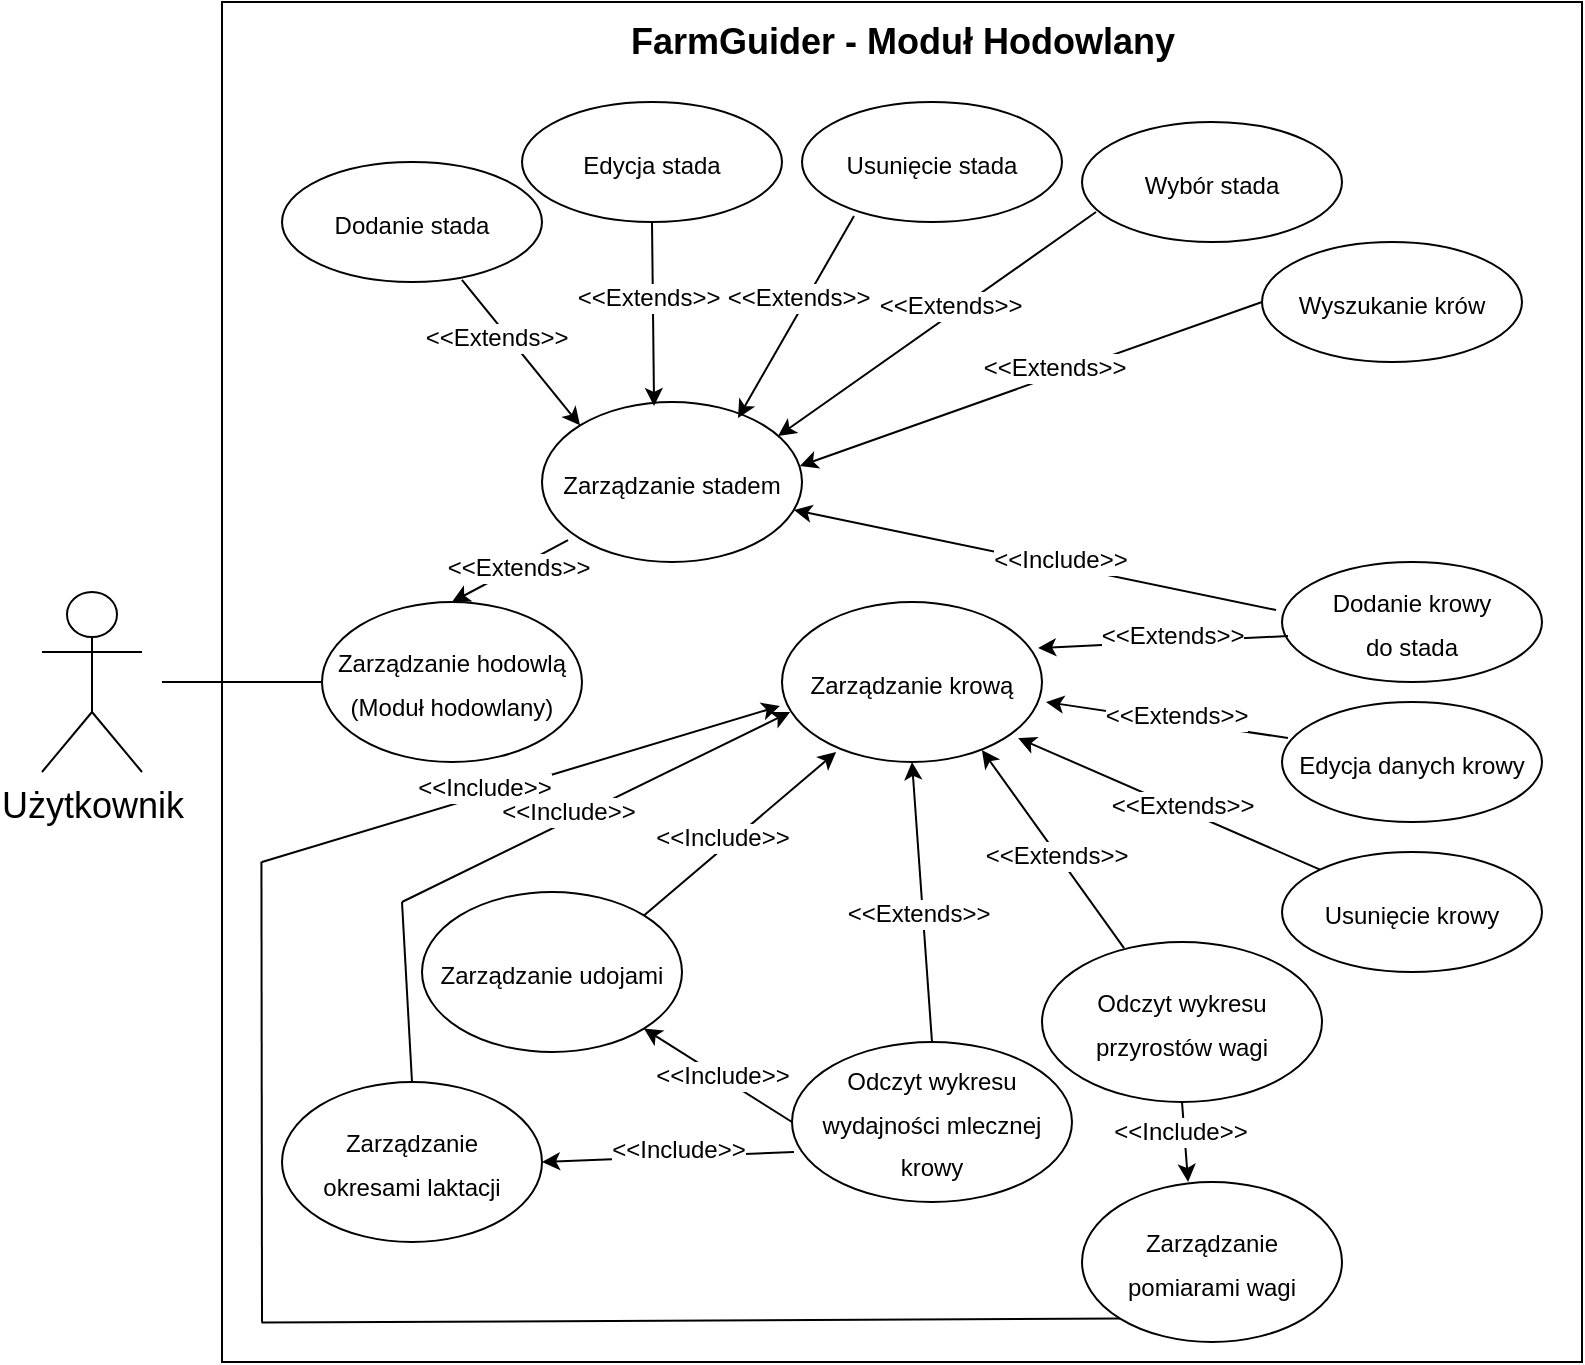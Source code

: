 <mxfile version="22.1.18" type="device">
  <diagram id="BC79CML7Z33H3tk79keH" name="Strona-1">
    <mxGraphModel dx="1434" dy="698" grid="1" gridSize="10" guides="1" tooltips="1" connect="1" arrows="1" fold="1" page="1" pageScale="1" pageWidth="827" pageHeight="1169" math="0" shadow="0">
      <root>
        <mxCell id="0" />
        <mxCell id="1" parent="0" />
        <mxCell id="yx_y9nf9KPECeYAKMQg5-1" value="" style="whiteSpace=wrap;html=1;aspect=fixed;" parent="1" vertex="1">
          <mxGeometry x="110" y="60" width="680" height="680" as="geometry" />
        </mxCell>
        <mxCell id="yx_y9nf9KPECeYAKMQg5-2" value="&lt;div style=&quot;font-size: 18px;&quot; align=&quot;center&quot;&gt;&lt;font style=&quot;font-size: 18px;&quot;&gt;&lt;b&gt;FarmGuider &lt;font style=&quot;font-size: 18px;&quot;&gt;- Moduł Hodowlany&lt;/font&gt;&lt;br&gt;&lt;/b&gt;&lt;/font&gt;&lt;/div&gt;" style="text;html=1;strokeColor=none;fillColor=none;spacing=5;spacingTop=-20;whiteSpace=wrap;overflow=hidden;rounded=0;align=center;" parent="1" vertex="1">
          <mxGeometry x="295.63" y="80" width="308.75" height="30" as="geometry" />
        </mxCell>
        <mxCell id="yx_y9nf9KPECeYAKMQg5-13" value="&lt;font style=&quot;font-size: 12px;&quot;&gt;Zarządzanie hodowlą&lt;br&gt;&lt;/font&gt;&lt;font style=&quot;font-size: 12px;&quot;&gt;(Moduł hodowlany)&lt;/font&gt;" style="ellipse;whiteSpace=wrap;html=1;fontSize=18;" parent="1" vertex="1">
          <mxGeometry x="160" y="360" width="130" height="80" as="geometry" />
        </mxCell>
        <mxCell id="VzAytHsf84ptwid28OPW-6" value="Użytkownik" style="shape=umlActor;verticalLabelPosition=bottom;verticalAlign=top;html=1;outlineConnect=0;fontSize=18;" parent="1" vertex="1">
          <mxGeometry x="20" y="355" width="50" height="90" as="geometry" />
        </mxCell>
        <mxCell id="VzAytHsf84ptwid28OPW-16" style="edgeStyle=orthogonalEdgeStyle;rounded=0;orthogonalLoop=1;jettySize=auto;html=1;entryX=0;entryY=0.5;entryDx=0;entryDy=0;fontSize=12;endArrow=none;endFill=0;" parent="1" target="yx_y9nf9KPECeYAKMQg5-13" edge="1">
          <mxGeometry relative="1" as="geometry">
            <mxPoint x="80" y="400" as="sourcePoint" />
            <Array as="points">
              <mxPoint x="80" y="400" />
            </Array>
            <mxPoint x="610" y="270" as="targetPoint" />
          </mxGeometry>
        </mxCell>
        <mxCell id="VzAytHsf84ptwid28OPW-18" value="&lt;font style=&quot;font-size: 12px;&quot;&gt;Zarządzanie stadem&lt;br&gt;&lt;/font&gt;" style="ellipse;whiteSpace=wrap;html=1;fontSize=18;" parent="1" vertex="1">
          <mxGeometry x="270" y="260" width="130" height="80" as="geometry" />
        </mxCell>
        <mxCell id="VzAytHsf84ptwid28OPW-29" value="&lt;div&gt;&lt;font style=&quot;font-size: 12px;&quot;&gt;Dodanie stada&lt;/font&gt;&lt;/div&gt;" style="ellipse;whiteSpace=wrap;html=1;fontSize=18;" parent="1" vertex="1">
          <mxGeometry x="140" y="140" width="130" height="60" as="geometry" />
        </mxCell>
        <mxCell id="VzAytHsf84ptwid28OPW-30" value="&lt;font style=&quot;font-size: 12px;&quot;&gt;Edycja stada&lt;br&gt;&lt;/font&gt;" style="ellipse;whiteSpace=wrap;html=1;fontSize=18;" parent="1" vertex="1">
          <mxGeometry x="260" y="110" width="130" height="60" as="geometry" />
        </mxCell>
        <mxCell id="VzAytHsf84ptwid28OPW-31" value="&lt;font style=&quot;font-size: 12px;&quot;&gt;Usunięcie stada&lt;br&gt;&lt;/font&gt;" style="ellipse;whiteSpace=wrap;html=1;fontSize=18;" parent="1" vertex="1">
          <mxGeometry x="400" y="110" width="130" height="60" as="geometry" />
        </mxCell>
        <mxCell id="VzAytHsf84ptwid28OPW-38" value="" style="endArrow=classic;html=1;rounded=0;entryX=0.5;entryY=0;entryDx=0;entryDy=0;exitX=0.1;exitY=0.863;exitDx=0;exitDy=0;exitPerimeter=0;" parent="1" source="VzAytHsf84ptwid28OPW-18" target="yx_y9nf9KPECeYAKMQg5-13" edge="1">
          <mxGeometry width="50" height="50" relative="1" as="geometry">
            <mxPoint x="370" y="210" as="sourcePoint" />
            <mxPoint x="235" y="370" as="targetPoint" />
          </mxGeometry>
        </mxCell>
        <mxCell id="VzAytHsf84ptwid28OPW-39" value="&lt;font style=&quot;font-size: 12px;&quot;&gt;&amp;lt;&amp;lt;Extends&amp;gt;&amp;gt;&lt;/font&gt;" style="edgeLabel;html=1;align=center;verticalAlign=middle;resizable=0;points=[];rotation=0;" parent="VzAytHsf84ptwid28OPW-38" vertex="1" connectable="0">
          <mxGeometry x="-0.122" relative="1" as="geometry">
            <mxPoint as="offset" />
          </mxGeometry>
        </mxCell>
        <mxCell id="VzAytHsf84ptwid28OPW-45" value="" style="endArrow=classic;html=1;rounded=0;entryX=0;entryY=0;entryDx=0;entryDy=0;exitX=0.692;exitY=0.983;exitDx=0;exitDy=0;exitPerimeter=0;" parent="1" source="VzAytHsf84ptwid28OPW-29" target="VzAytHsf84ptwid28OPW-18" edge="1">
          <mxGeometry width="50" height="50" relative="1" as="geometry">
            <mxPoint x="410" y="380" as="sourcePoint" />
            <mxPoint x="300" y="410" as="targetPoint" />
          </mxGeometry>
        </mxCell>
        <mxCell id="VzAytHsf84ptwid28OPW-46" value="&lt;font style=&quot;font-size: 12px;&quot;&gt;&amp;lt;&amp;lt;Extends&amp;gt;&amp;gt;&lt;/font&gt;" style="edgeLabel;html=1;align=center;verticalAlign=middle;resizable=0;points=[];rotation=0;" parent="VzAytHsf84ptwid28OPW-45" vertex="1" connectable="0">
          <mxGeometry x="-0.122" relative="1" as="geometry">
            <mxPoint x="-9" y="-3" as="offset" />
          </mxGeometry>
        </mxCell>
        <mxCell id="VzAytHsf84ptwid28OPW-48" value="" style="endArrow=classic;html=1;rounded=0;entryX=0.431;entryY=0.025;entryDx=0;entryDy=0;exitX=0.5;exitY=1;exitDx=0;exitDy=0;entryPerimeter=0;" parent="1" source="VzAytHsf84ptwid28OPW-30" target="VzAytHsf84ptwid28OPW-18" edge="1">
          <mxGeometry width="50" height="50" relative="1" as="geometry">
            <mxPoint x="630" y="310" as="sourcePoint" />
            <mxPoint x="521" y="352" as="targetPoint" />
          </mxGeometry>
        </mxCell>
        <mxCell id="VzAytHsf84ptwid28OPW-49" value="&lt;font style=&quot;font-size: 12px;&quot;&gt;&amp;lt;&amp;lt;Extends&amp;gt;&amp;gt;&lt;/font&gt;" style="edgeLabel;html=1;align=center;verticalAlign=middle;resizable=0;points=[];rotation=0;" parent="VzAytHsf84ptwid28OPW-48" vertex="1" connectable="0">
          <mxGeometry x="-0.122" relative="1" as="geometry">
            <mxPoint x="-3" y="-3" as="offset" />
          </mxGeometry>
        </mxCell>
        <mxCell id="VzAytHsf84ptwid28OPW-50" value="" style="endArrow=classic;html=1;rounded=0;entryX=0.754;entryY=0.1;entryDx=0;entryDy=0;exitX=0.2;exitY=0.95;exitDx=0;exitDy=0;entryPerimeter=0;exitPerimeter=0;" parent="1" source="VzAytHsf84ptwid28OPW-31" target="VzAytHsf84ptwid28OPW-18" edge="1">
          <mxGeometry width="50" height="50" relative="1" as="geometry">
            <mxPoint x="650" y="380" as="sourcePoint" />
            <mxPoint x="540" y="380" as="targetPoint" />
          </mxGeometry>
        </mxCell>
        <mxCell id="VzAytHsf84ptwid28OPW-51" value="&lt;font style=&quot;font-size: 12px;&quot;&gt;&amp;lt;&amp;lt;Extends&amp;gt;&amp;gt;&lt;/font&gt;" style="edgeLabel;html=1;align=center;verticalAlign=middle;resizable=0;points=[];rotation=0;" parent="VzAytHsf84ptwid28OPW-50" vertex="1" connectable="0">
          <mxGeometry x="-0.122" relative="1" as="geometry">
            <mxPoint x="-3" y="-3" as="offset" />
          </mxGeometry>
        </mxCell>
        <mxCell id="VzAytHsf84ptwid28OPW-69" value="&lt;font style=&quot;font-size: 12px;&quot;&gt;Wybór stada&lt;br&gt;&lt;/font&gt;" style="ellipse;whiteSpace=wrap;html=1;fontSize=18;" parent="1" vertex="1">
          <mxGeometry x="540" y="120" width="130" height="60" as="geometry" />
        </mxCell>
        <mxCell id="VzAytHsf84ptwid28OPW-70" value="&lt;font style=&quot;font-size: 12px;&quot;&gt;Dodanie krowy&lt;br&gt; do stada&lt;br&gt;&lt;/font&gt;" style="ellipse;whiteSpace=wrap;html=1;fontSize=18;" parent="1" vertex="1">
          <mxGeometry x="640" y="340" width="130" height="60" as="geometry" />
        </mxCell>
        <mxCell id="VzAytHsf84ptwid28OPW-71" value="&lt;font style=&quot;font-size: 12px;&quot;&gt;Wyszukanie krów&lt;br&gt;&lt;/font&gt;" style="ellipse;whiteSpace=wrap;html=1;fontSize=18;" parent="1" vertex="1">
          <mxGeometry x="630" y="180" width="130" height="60" as="geometry" />
        </mxCell>
        <mxCell id="VzAytHsf84ptwid28OPW-72" value="&lt;font style=&quot;font-size: 12px;&quot;&gt;Odczyt wykresu przyrostów wagi&lt;/font&gt;" style="ellipse;whiteSpace=wrap;html=1;fontSize=18;" parent="1" vertex="1">
          <mxGeometry x="520" y="530" width="140" height="80" as="geometry" />
        </mxCell>
        <mxCell id="VzAytHsf84ptwid28OPW-73" value="&lt;font style=&quot;font-size: 12px;&quot;&gt;Odczyt wykresu wydajności mlecznej krowy&lt;/font&gt;&lt;font style=&quot;font-size: 12px;&quot;&gt;&lt;br&gt;&lt;/font&gt;" style="ellipse;whiteSpace=wrap;html=1;fontSize=18;" parent="1" vertex="1">
          <mxGeometry x="395" y="580" width="140" height="80" as="geometry" />
        </mxCell>
        <mxCell id="VzAytHsf84ptwid28OPW-74" value="" style="endArrow=classic;html=1;rounded=0;exitX=0.054;exitY=0.75;exitDx=0;exitDy=0;exitPerimeter=0;entryX=0.908;entryY=0.213;entryDx=0;entryDy=0;entryPerimeter=0;" parent="1" source="VzAytHsf84ptwid28OPW-69" target="VzAytHsf84ptwid28OPW-18" edge="1">
          <mxGeometry width="50" height="50" relative="1" as="geometry">
            <mxPoint x="605" y="220" as="sourcePoint" />
            <mxPoint x="535" y="382" as="targetPoint" />
          </mxGeometry>
        </mxCell>
        <mxCell id="VzAytHsf84ptwid28OPW-75" value="&lt;font style=&quot;font-size: 12px;&quot;&gt;&amp;lt;&amp;lt;Extends&amp;gt;&amp;gt;&lt;/font&gt;" style="edgeLabel;html=1;align=center;verticalAlign=middle;resizable=0;points=[];rotation=0;" parent="VzAytHsf84ptwid28OPW-74" vertex="1" connectable="0">
          <mxGeometry x="-0.122" relative="1" as="geometry">
            <mxPoint x="-3" y="-3" as="offset" />
          </mxGeometry>
        </mxCell>
        <mxCell id="VzAytHsf84ptwid28OPW-76" value="" style="endArrow=classic;html=1;rounded=0;exitX=0.023;exitY=0.617;exitDx=0;exitDy=0;exitPerimeter=0;entryX=0.985;entryY=0.288;entryDx=0;entryDy=0;entryPerimeter=0;" parent="1" source="VzAytHsf84ptwid28OPW-70" target="NULd5oDMj3_SJmyYAAv3-1" edge="1">
          <mxGeometry width="50" height="50" relative="1" as="geometry">
            <mxPoint x="657" y="335" as="sourcePoint" />
            <mxPoint x="545" y="392" as="targetPoint" />
          </mxGeometry>
        </mxCell>
        <mxCell id="VzAytHsf84ptwid28OPW-77" value="&lt;font style=&quot;font-size: 12px;&quot;&gt;&amp;lt;&amp;lt;Extends&amp;gt;&amp;gt;&lt;/font&gt;" style="edgeLabel;html=1;align=center;verticalAlign=middle;resizable=0;points=[];rotation=0;" parent="VzAytHsf84ptwid28OPW-76" vertex="1" connectable="0">
          <mxGeometry x="-0.122" relative="1" as="geometry">
            <mxPoint x="-3" y="-3" as="offset" />
          </mxGeometry>
        </mxCell>
        <mxCell id="VzAytHsf84ptwid28OPW-78" value="" style="endArrow=classic;html=1;rounded=0;exitX=0;exitY=0.5;exitDx=0;exitDy=0;entryX=0.992;entryY=0.4;entryDx=0;entryDy=0;entryPerimeter=0;" parent="1" source="VzAytHsf84ptwid28OPW-71" target="VzAytHsf84ptwid28OPW-18" edge="1">
          <mxGeometry width="50" height="50" relative="1" as="geometry">
            <mxPoint x="649" y="452" as="sourcePoint" />
            <mxPoint x="553" y="423" as="targetPoint" />
          </mxGeometry>
        </mxCell>
        <mxCell id="VzAytHsf84ptwid28OPW-79" value="&lt;font style=&quot;font-size: 12px;&quot;&gt;&amp;lt;&amp;lt;Extends&amp;gt;&amp;gt;&lt;/font&gt;" style="edgeLabel;html=1;align=center;verticalAlign=middle;resizable=0;points=[];rotation=0;" parent="VzAytHsf84ptwid28OPW-78" vertex="1" connectable="0">
          <mxGeometry x="-0.122" relative="1" as="geometry">
            <mxPoint x="-3" y="-3" as="offset" />
          </mxGeometry>
        </mxCell>
        <mxCell id="VzAytHsf84ptwid28OPW-80" value="" style="endArrow=classic;html=1;rounded=0;exitX=0.293;exitY=0.038;exitDx=0;exitDy=0;exitPerimeter=0;entryX=0.769;entryY=0.925;entryDx=0;entryDy=0;entryPerimeter=0;" parent="1" source="VzAytHsf84ptwid28OPW-72" target="NULd5oDMj3_SJmyYAAv3-1" edge="1">
          <mxGeometry width="50" height="50" relative="1" as="geometry">
            <mxPoint x="608" y="568" as="sourcePoint" />
            <mxPoint x="526" y="443" as="targetPoint" />
          </mxGeometry>
        </mxCell>
        <mxCell id="VzAytHsf84ptwid28OPW-81" value="&lt;font style=&quot;font-size: 12px;&quot;&gt;&amp;lt;&amp;lt;Extends&amp;gt;&amp;gt;&lt;/font&gt;" style="edgeLabel;html=1;align=center;verticalAlign=middle;resizable=0;points=[];rotation=0;" parent="VzAytHsf84ptwid28OPW-80" vertex="1" connectable="0">
          <mxGeometry x="-0.122" relative="1" as="geometry">
            <mxPoint x="-3" y="-3" as="offset" />
          </mxGeometry>
        </mxCell>
        <mxCell id="VzAytHsf84ptwid28OPW-82" value="" style="endArrow=classic;html=1;rounded=0;exitX=0.5;exitY=0;exitDx=0;exitDy=0;entryX=0.5;entryY=1;entryDx=0;entryDy=0;" parent="1" source="VzAytHsf84ptwid28OPW-73" target="NULd5oDMj3_SJmyYAAv3-1" edge="1">
          <mxGeometry width="50" height="50" relative="1" as="geometry">
            <mxPoint x="618" y="578" as="sourcePoint" />
            <mxPoint x="536" y="453" as="targetPoint" />
          </mxGeometry>
        </mxCell>
        <mxCell id="VzAytHsf84ptwid28OPW-83" value="&lt;font style=&quot;font-size: 12px;&quot;&gt;&amp;lt;&amp;lt;Extends&amp;gt;&amp;gt;&lt;/font&gt;" style="edgeLabel;html=1;align=center;verticalAlign=middle;resizable=0;points=[];rotation=0;" parent="VzAytHsf84ptwid28OPW-82" vertex="1" connectable="0">
          <mxGeometry x="-0.122" relative="1" as="geometry">
            <mxPoint x="-3" y="-3" as="offset" />
          </mxGeometry>
        </mxCell>
        <mxCell id="NULd5oDMj3_SJmyYAAv3-1" value="&lt;font style=&quot;font-size: 12px;&quot;&gt;Zarządzanie krową&lt;br&gt;&lt;/font&gt;" style="ellipse;whiteSpace=wrap;html=1;fontSize=18;" parent="1" vertex="1">
          <mxGeometry x="390" y="360" width="130" height="80" as="geometry" />
        </mxCell>
        <mxCell id="NULd5oDMj3_SJmyYAAv3-5" value="" style="endArrow=classic;html=1;rounded=0;exitX=-0.023;exitY=0.4;exitDx=0;exitDy=0;exitPerimeter=0;entryX=0.969;entryY=0.675;entryDx=0;entryDy=0;entryPerimeter=0;" parent="1" source="VzAytHsf84ptwid28OPW-70" target="VzAytHsf84ptwid28OPW-18" edge="1">
          <mxGeometry width="50" height="50" relative="1" as="geometry">
            <mxPoint x="653" y="387" as="sourcePoint" />
            <mxPoint x="561" y="432" as="targetPoint" />
          </mxGeometry>
        </mxCell>
        <mxCell id="NULd5oDMj3_SJmyYAAv3-6" value="&lt;font style=&quot;font-size: 12px;&quot;&gt;&amp;lt;&amp;lt;Include&amp;gt;&amp;gt;&lt;/font&gt;" style="edgeLabel;html=1;align=center;verticalAlign=middle;resizable=0;points=[];rotation=0;" parent="NULd5oDMj3_SJmyYAAv3-5" vertex="1" connectable="0">
          <mxGeometry x="-0.122" relative="1" as="geometry">
            <mxPoint x="-3" y="-3" as="offset" />
          </mxGeometry>
        </mxCell>
        <mxCell id="NULd5oDMj3_SJmyYAAv3-7" value="&lt;font style=&quot;font-size: 12px;&quot;&gt;Edycja danych krowy&lt;br&gt;&lt;/font&gt;" style="ellipse;whiteSpace=wrap;html=1;fontSize=18;" parent="1" vertex="1">
          <mxGeometry x="640" y="410" width="130" height="60" as="geometry" />
        </mxCell>
        <mxCell id="NULd5oDMj3_SJmyYAAv3-8" value="&lt;font style=&quot;font-size: 12px;&quot;&gt;Usunięcie krowy&lt;/font&gt;" style="ellipse;whiteSpace=wrap;html=1;fontSize=18;" parent="1" vertex="1">
          <mxGeometry x="640" y="485" width="130" height="60" as="geometry" />
        </mxCell>
        <mxCell id="NULd5oDMj3_SJmyYAAv3-9" value="" style="endArrow=classic;html=1;rounded=0;exitX=0.023;exitY=0.3;exitDx=0;exitDy=0;entryX=1.015;entryY=0.625;entryDx=0;entryDy=0;entryPerimeter=0;exitPerimeter=0;" parent="1" source="NULd5oDMj3_SJmyYAAv3-7" target="NULd5oDMj3_SJmyYAAv3-1" edge="1">
          <mxGeometry width="50" height="50" relative="1" as="geometry">
            <mxPoint x="653" y="387" as="sourcePoint" />
            <mxPoint x="561" y="432" as="targetPoint" />
          </mxGeometry>
        </mxCell>
        <mxCell id="NULd5oDMj3_SJmyYAAv3-10" value="&lt;font style=&quot;font-size: 12px;&quot;&gt;&amp;lt;&amp;lt;Extends&amp;gt;&amp;gt;&lt;/font&gt;" style="edgeLabel;html=1;align=center;verticalAlign=middle;resizable=0;points=[];rotation=0;" parent="NULd5oDMj3_SJmyYAAv3-9" vertex="1" connectable="0">
          <mxGeometry x="-0.122" relative="1" as="geometry">
            <mxPoint x="-3" y="-3" as="offset" />
          </mxGeometry>
        </mxCell>
        <mxCell id="NULd5oDMj3_SJmyYAAv3-11" value="" style="endArrow=classic;html=1;rounded=0;exitX=0;exitY=0;exitDx=0;exitDy=0;entryX=0.908;entryY=0.85;entryDx=0;entryDy=0;entryPerimeter=0;" parent="1" source="NULd5oDMj3_SJmyYAAv3-8" target="NULd5oDMj3_SJmyYAAv3-1" edge="1">
          <mxGeometry width="50" height="50" relative="1" as="geometry">
            <mxPoint x="663" y="397" as="sourcePoint" />
            <mxPoint x="571" y="442" as="targetPoint" />
          </mxGeometry>
        </mxCell>
        <mxCell id="NULd5oDMj3_SJmyYAAv3-12" value="&lt;font style=&quot;font-size: 12px;&quot;&gt;&amp;lt;&amp;lt;Extends&amp;gt;&amp;gt;&lt;/font&gt;" style="edgeLabel;html=1;align=center;verticalAlign=middle;resizable=0;points=[];rotation=0;" parent="NULd5oDMj3_SJmyYAAv3-11" vertex="1" connectable="0">
          <mxGeometry x="-0.122" relative="1" as="geometry">
            <mxPoint x="-3" y="-3" as="offset" />
          </mxGeometry>
        </mxCell>
        <mxCell id="NULd5oDMj3_SJmyYAAv3-13" value="&lt;font style=&quot;font-size: 12px;&quot;&gt;Zarządzanie&lt;br&gt;pomiarami wagi&lt;br&gt;&lt;/font&gt;" style="ellipse;whiteSpace=wrap;html=1;fontSize=18;" parent="1" vertex="1">
          <mxGeometry x="540" y="650" width="130" height="80" as="geometry" />
        </mxCell>
        <mxCell id="NULd5oDMj3_SJmyYAAv3-14" value="&lt;font style=&quot;font-size: 12px;&quot;&gt;Zarządzanie udojami&lt;br&gt;&lt;/font&gt;" style="ellipse;whiteSpace=wrap;html=1;fontSize=18;" parent="1" vertex="1">
          <mxGeometry x="210" y="505" width="130" height="80" as="geometry" />
        </mxCell>
        <mxCell id="NULd5oDMj3_SJmyYAAv3-15" value="&lt;font style=&quot;font-size: 12px;&quot;&gt;Zarządzanie&lt;br&gt;okresami laktacji&lt;br&gt;&lt;/font&gt;" style="ellipse;whiteSpace=wrap;html=1;fontSize=18;" parent="1" vertex="1">
          <mxGeometry x="140" y="600" width="130" height="80" as="geometry" />
        </mxCell>
        <mxCell id="NULd5oDMj3_SJmyYAAv3-17" value="" style="endArrow=classic;html=1;rounded=0;exitX=1;exitY=0;exitDx=0;exitDy=0;entryX=0.208;entryY=0.938;entryDx=0;entryDy=0;entryPerimeter=0;" parent="1" source="NULd5oDMj3_SJmyYAAv3-14" target="NULd5oDMj3_SJmyYAAv3-1" edge="1">
          <mxGeometry width="50" height="50" relative="1" as="geometry">
            <mxPoint x="450" y="540" as="sourcePoint" />
            <mxPoint x="465" y="450" as="targetPoint" />
          </mxGeometry>
        </mxCell>
        <mxCell id="NULd5oDMj3_SJmyYAAv3-18" value="&lt;font style=&quot;font-size: 12px;&quot;&gt;&amp;lt;&amp;lt;Include&amp;gt;&amp;gt;&lt;/font&gt;" style="edgeLabel;html=1;align=center;verticalAlign=middle;resizable=0;points=[];rotation=0;" parent="NULd5oDMj3_SJmyYAAv3-17" vertex="1" connectable="0">
          <mxGeometry x="-0.122" relative="1" as="geometry">
            <mxPoint x="-3" y="-3" as="offset" />
          </mxGeometry>
        </mxCell>
        <mxCell id="NULd5oDMj3_SJmyYAAv3-19" value="" style="endArrow=none;html=1;rounded=0;exitX=0.5;exitY=0;exitDx=0;exitDy=0;" parent="1" source="NULd5oDMj3_SJmyYAAv3-15" edge="1">
          <mxGeometry width="50" height="50" relative="1" as="geometry">
            <mxPoint x="390" y="420" as="sourcePoint" />
            <mxPoint x="200" y="510" as="targetPoint" />
          </mxGeometry>
        </mxCell>
        <mxCell id="NULd5oDMj3_SJmyYAAv3-20" value="" style="endArrow=classic;html=1;rounded=0;entryX=0.031;entryY=0.688;entryDx=0;entryDy=0;entryPerimeter=0;" parent="1" target="NULd5oDMj3_SJmyYAAv3-1" edge="1">
          <mxGeometry width="50" height="50" relative="1" as="geometry">
            <mxPoint x="200" y="510" as="sourcePoint" />
            <mxPoint x="427" y="445" as="targetPoint" />
          </mxGeometry>
        </mxCell>
        <mxCell id="NULd5oDMj3_SJmyYAAv3-21" value="&lt;font style=&quot;font-size: 12px;&quot;&gt;&amp;lt;&amp;lt;Include&amp;gt;&amp;gt;&lt;/font&gt;" style="edgeLabel;html=1;align=center;verticalAlign=middle;resizable=0;points=[];rotation=0;" parent="NULd5oDMj3_SJmyYAAv3-20" vertex="1" connectable="0">
          <mxGeometry x="-0.122" relative="1" as="geometry">
            <mxPoint x="-3" y="-3" as="offset" />
          </mxGeometry>
        </mxCell>
        <mxCell id="NULd5oDMj3_SJmyYAAv3-22" value="" style="endArrow=classic;html=1;rounded=0;exitX=0;exitY=0.5;exitDx=0;exitDy=0;entryX=1;entryY=1;entryDx=0;entryDy=0;" parent="1" source="VzAytHsf84ptwid28OPW-73" target="NULd5oDMj3_SJmyYAAv3-14" edge="1">
          <mxGeometry width="50" height="50" relative="1" as="geometry">
            <mxPoint x="647" y="374" as="sourcePoint" />
            <mxPoint x="406" y="324" as="targetPoint" />
          </mxGeometry>
        </mxCell>
        <mxCell id="NULd5oDMj3_SJmyYAAv3-23" value="&lt;font style=&quot;font-size: 12px;&quot;&gt;&amp;lt;&amp;lt;Include&amp;gt;&amp;gt;&lt;/font&gt;" style="edgeLabel;html=1;align=center;verticalAlign=middle;resizable=0;points=[];rotation=0;" parent="NULd5oDMj3_SJmyYAAv3-22" vertex="1" connectable="0">
          <mxGeometry x="-0.122" relative="1" as="geometry">
            <mxPoint x="-3" y="-3" as="offset" />
          </mxGeometry>
        </mxCell>
        <mxCell id="NULd5oDMj3_SJmyYAAv3-24" value="" style="endArrow=classic;html=1;rounded=0;exitX=0.007;exitY=0.688;exitDx=0;exitDy=0;entryX=1;entryY=0.5;entryDx=0;entryDy=0;exitPerimeter=0;" parent="1" source="VzAytHsf84ptwid28OPW-73" target="NULd5oDMj3_SJmyYAAv3-15" edge="1">
          <mxGeometry width="50" height="50" relative="1" as="geometry">
            <mxPoint x="405" y="630" as="sourcePoint" />
            <mxPoint x="331" y="583" as="targetPoint" />
          </mxGeometry>
        </mxCell>
        <mxCell id="NULd5oDMj3_SJmyYAAv3-25" value="&lt;font style=&quot;font-size: 12px;&quot;&gt;&amp;lt;&amp;lt;Include&amp;gt;&amp;gt;&lt;/font&gt;" style="edgeLabel;html=1;align=center;verticalAlign=middle;resizable=0;points=[];rotation=0;" parent="NULd5oDMj3_SJmyYAAv3-24" vertex="1" connectable="0">
          <mxGeometry x="-0.122" relative="1" as="geometry">
            <mxPoint x="-3" y="-3" as="offset" />
          </mxGeometry>
        </mxCell>
        <mxCell id="NULd5oDMj3_SJmyYAAv3-26" value="" style="endArrow=none;html=1;rounded=0;entryX=0;entryY=1;entryDx=0;entryDy=0;exitX=0.029;exitY=0.971;exitDx=0;exitDy=0;exitPerimeter=0;" parent="1" source="yx_y9nf9KPECeYAKMQg5-1" target="NULd5oDMj3_SJmyYAAv3-13" edge="1">
          <mxGeometry width="50" height="50" relative="1" as="geometry">
            <mxPoint x="390" y="420" as="sourcePoint" />
            <mxPoint x="440" y="370" as="targetPoint" />
          </mxGeometry>
        </mxCell>
        <mxCell id="NULd5oDMj3_SJmyYAAv3-27" value="" style="endArrow=none;html=1;rounded=0;exitX=0.029;exitY=0.632;exitDx=0;exitDy=0;exitPerimeter=0;" parent="1" source="yx_y9nf9KPECeYAKMQg5-1" edge="1">
          <mxGeometry width="50" height="50" relative="1" as="geometry">
            <mxPoint x="390" y="420" as="sourcePoint" />
            <mxPoint x="130" y="720" as="targetPoint" />
          </mxGeometry>
        </mxCell>
        <mxCell id="NULd5oDMj3_SJmyYAAv3-28" value="" style="endArrow=classic;html=1;rounded=0;entryX=-0.008;entryY=0.65;entryDx=0;entryDy=0;entryPerimeter=0;" parent="1" target="NULd5oDMj3_SJmyYAAv3-1" edge="1">
          <mxGeometry width="50" height="50" relative="1" as="geometry">
            <mxPoint x="130" y="490" as="sourcePoint" />
            <mxPoint x="404" y="425" as="targetPoint" />
          </mxGeometry>
        </mxCell>
        <mxCell id="NULd5oDMj3_SJmyYAAv3-29" value="&lt;font style=&quot;font-size: 12px;&quot;&gt;&amp;lt;&amp;lt;Include&amp;gt;&amp;gt;&lt;/font&gt;" style="edgeLabel;html=1;align=center;verticalAlign=middle;resizable=0;points=[];rotation=0;" parent="NULd5oDMj3_SJmyYAAv3-28" vertex="1" connectable="0">
          <mxGeometry x="-0.122" relative="1" as="geometry">
            <mxPoint x="-3" y="-3" as="offset" />
          </mxGeometry>
        </mxCell>
        <mxCell id="NULd5oDMj3_SJmyYAAv3-30" value="" style="endArrow=classic;html=1;rounded=0;exitX=0.5;exitY=1;exitDx=0;exitDy=0;entryX=0.408;entryY=0;entryDx=0;entryDy=0;entryPerimeter=0;" parent="1" source="VzAytHsf84ptwid28OPW-72" target="NULd5oDMj3_SJmyYAAv3-13" edge="1">
          <mxGeometry width="50" height="50" relative="1" as="geometry">
            <mxPoint x="405" y="630" as="sourcePoint" />
            <mxPoint x="331" y="583" as="targetPoint" />
          </mxGeometry>
        </mxCell>
        <mxCell id="NULd5oDMj3_SJmyYAAv3-31" value="&lt;font style=&quot;font-size: 12px;&quot;&gt;&amp;lt;&amp;lt;Include&amp;gt;&amp;gt;&lt;/font&gt;" style="edgeLabel;html=1;align=center;verticalAlign=middle;resizable=0;points=[];rotation=0;" parent="NULd5oDMj3_SJmyYAAv3-30" vertex="1" connectable="0">
          <mxGeometry x="-0.122" relative="1" as="geometry">
            <mxPoint x="-3" y="-3" as="offset" />
          </mxGeometry>
        </mxCell>
      </root>
    </mxGraphModel>
  </diagram>
</mxfile>
